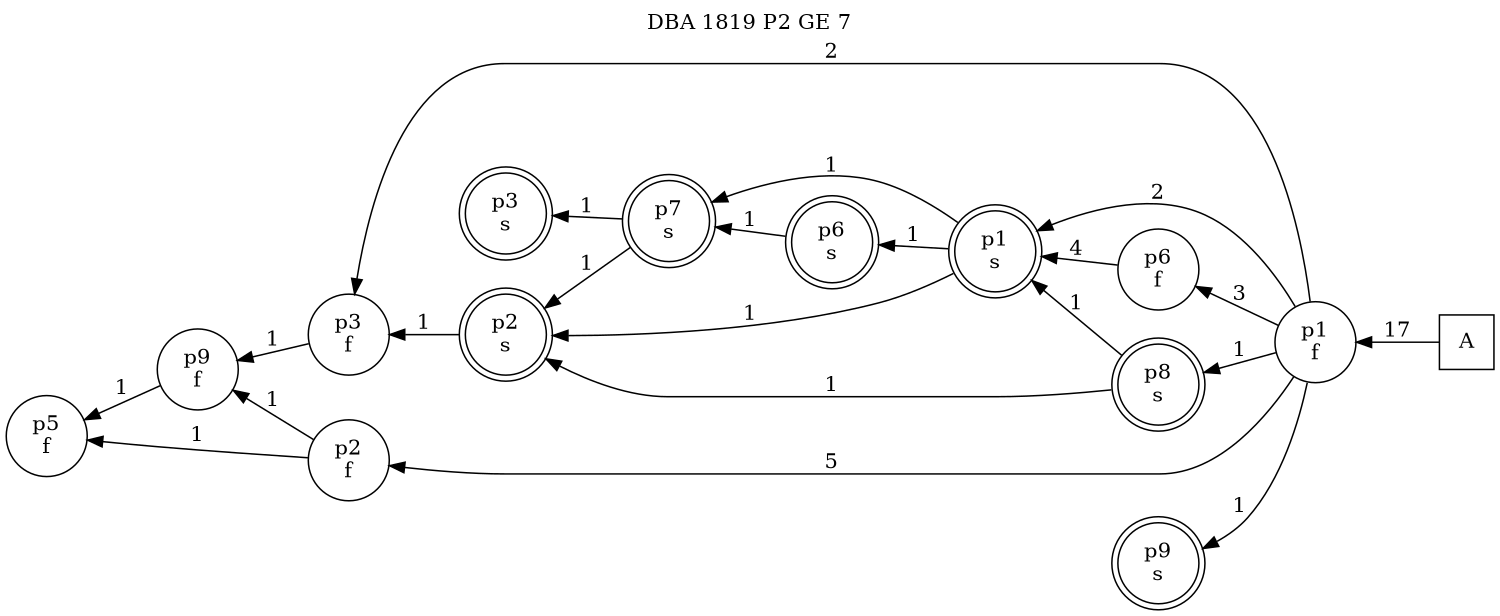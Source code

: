 digraph DBA_1819_P2_GE_7_GOOD {
labelloc="tl"
label= " DBA 1819 P2 GE 7 "
rankdir="RL";
graph [ size=" 10 , 10 !"]

"A" [shape="square" label="A"]
"p1_f" [shape="circle" label="p1
f"]
"p6_f" [shape="circle" label="p6
f"]
"p1_s" [shape="doublecircle" label="p1
s"]
"p6_s" [shape="doublecircle" label="p6
s"]
"p7_s" [shape="doublecircle" label="p7
s"]
"p3_s" [shape="doublecircle" label="p3
s"]
"p2_s" [shape="doublecircle" label="p2
s"]
"p3_f" [shape="circle" label="p3
f"]
"p2_f" [shape="circle" label="p2
f"]
"p5_f" [shape="circle" label="p5
f"]
"p8_s" [shape="doublecircle" label="p8
s"]
"p9_f" [shape="circle" label="p9
f"]
"p9_s" [shape="doublecircle" label="p9
s"]
"A" -> "p1_f" [ label=17]
"p1_f" -> "p6_f" [ label=3]
"p1_f" -> "p1_s" [ label=2]
"p1_f" -> "p3_f" [ label=2]
"p1_f" -> "p2_f" [ label=5]
"p1_f" -> "p8_s" [ label=1]
"p1_f" -> "p9_s" [ label=1]
"p6_f" -> "p1_s" [ label=4]
"p1_s" -> "p6_s" [ label=1]
"p1_s" -> "p7_s" [ label=1]
"p1_s" -> "p2_s" [ label=1]
"p6_s" -> "p7_s" [ label=1]
"p7_s" -> "p3_s" [ label=1]
"p7_s" -> "p2_s" [ label=1]
"p2_s" -> "p3_f" [ label=1]
"p3_f" -> "p9_f" [ label=1]
"p2_f" -> "p5_f" [ label=1]
"p2_f" -> "p9_f" [ label=1]
"p8_s" -> "p1_s" [ label=1]
"p8_s" -> "p2_s" [ label=1]
"p9_f" -> "p5_f" [ label=1]
}

